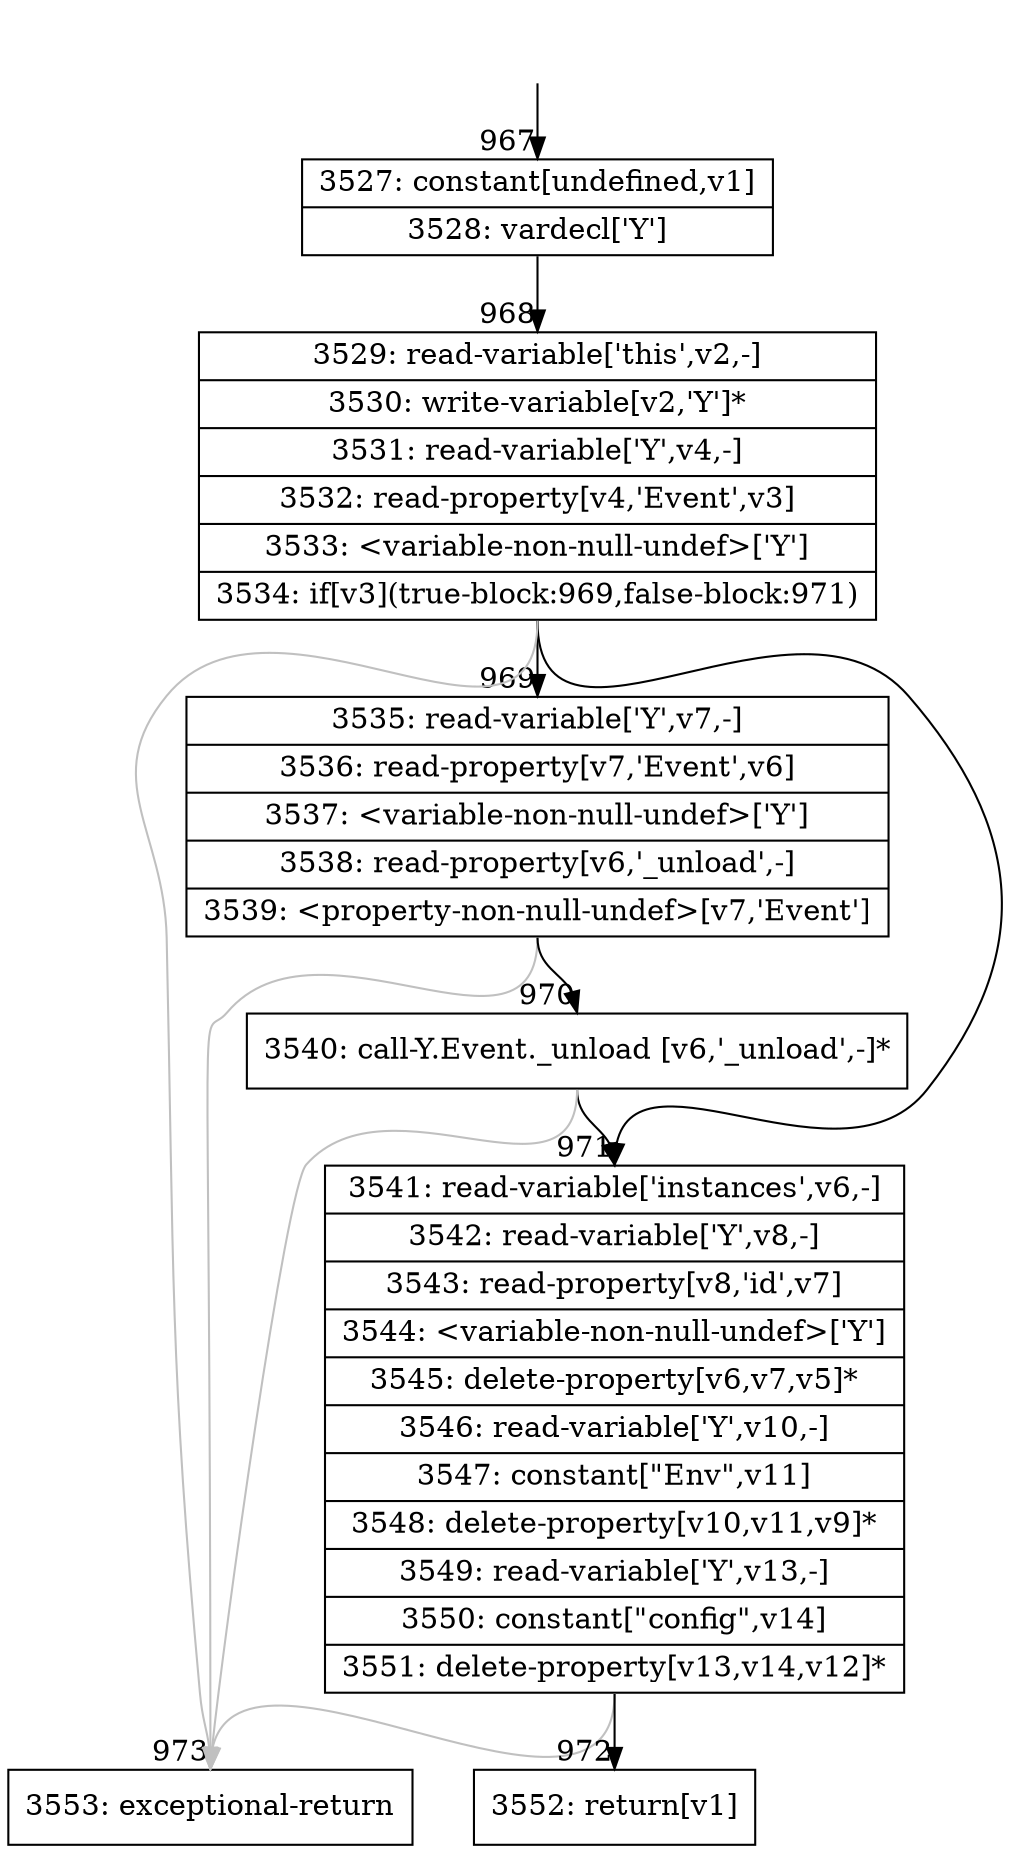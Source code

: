 digraph {
rankdir="TD"
BB_entry40[shape=none,label=""];
BB_entry40 -> BB967 [tailport=s, headport=n, headlabel="    967"]
BB967 [shape=record label="{3527: constant[undefined,v1]|3528: vardecl['Y']}" ] 
BB967 -> BB968 [tailport=s, headport=n, headlabel="      968"]
BB968 [shape=record label="{3529: read-variable['this',v2,-]|3530: write-variable[v2,'Y']*|3531: read-variable['Y',v4,-]|3532: read-property[v4,'Event',v3]|3533: \<variable-non-null-undef\>['Y']|3534: if[v3](true-block:969,false-block:971)}" ] 
BB968 -> BB969 [tailport=s, headport=n, headlabel="      969"]
BB968 -> BB971 [tailport=s, headport=n, headlabel="      971"]
BB968 -> BB973 [tailport=s, headport=n, color=gray, headlabel="      973"]
BB969 [shape=record label="{3535: read-variable['Y',v7,-]|3536: read-property[v7,'Event',v6]|3537: \<variable-non-null-undef\>['Y']|3538: read-property[v6,'_unload',-]|3539: \<property-non-null-undef\>[v7,'Event']}" ] 
BB969 -> BB970 [tailport=s, headport=n, headlabel="      970"]
BB969 -> BB973 [tailport=s, headport=n, color=gray]
BB970 [shape=record label="{3540: call-Y.Event._unload [v6,'_unload',-]*}" ] 
BB970 -> BB971 [tailport=s, headport=n]
BB970 -> BB973 [tailport=s, headport=n, color=gray]
BB971 [shape=record label="{3541: read-variable['instances',v6,-]|3542: read-variable['Y',v8,-]|3543: read-property[v8,'id',v7]|3544: \<variable-non-null-undef\>['Y']|3545: delete-property[v6,v7,v5]*|3546: read-variable['Y',v10,-]|3547: constant[\"Env\",v11]|3548: delete-property[v10,v11,v9]*|3549: read-variable['Y',v13,-]|3550: constant[\"config\",v14]|3551: delete-property[v13,v14,v12]*}" ] 
BB971 -> BB972 [tailport=s, headport=n, headlabel="      972"]
BB971 -> BB973 [tailport=s, headport=n, color=gray]
BB972 [shape=record label="{3552: return[v1]}" ] 
BB973 [shape=record label="{3553: exceptional-return}" ] 
//#$~ 1435
}
